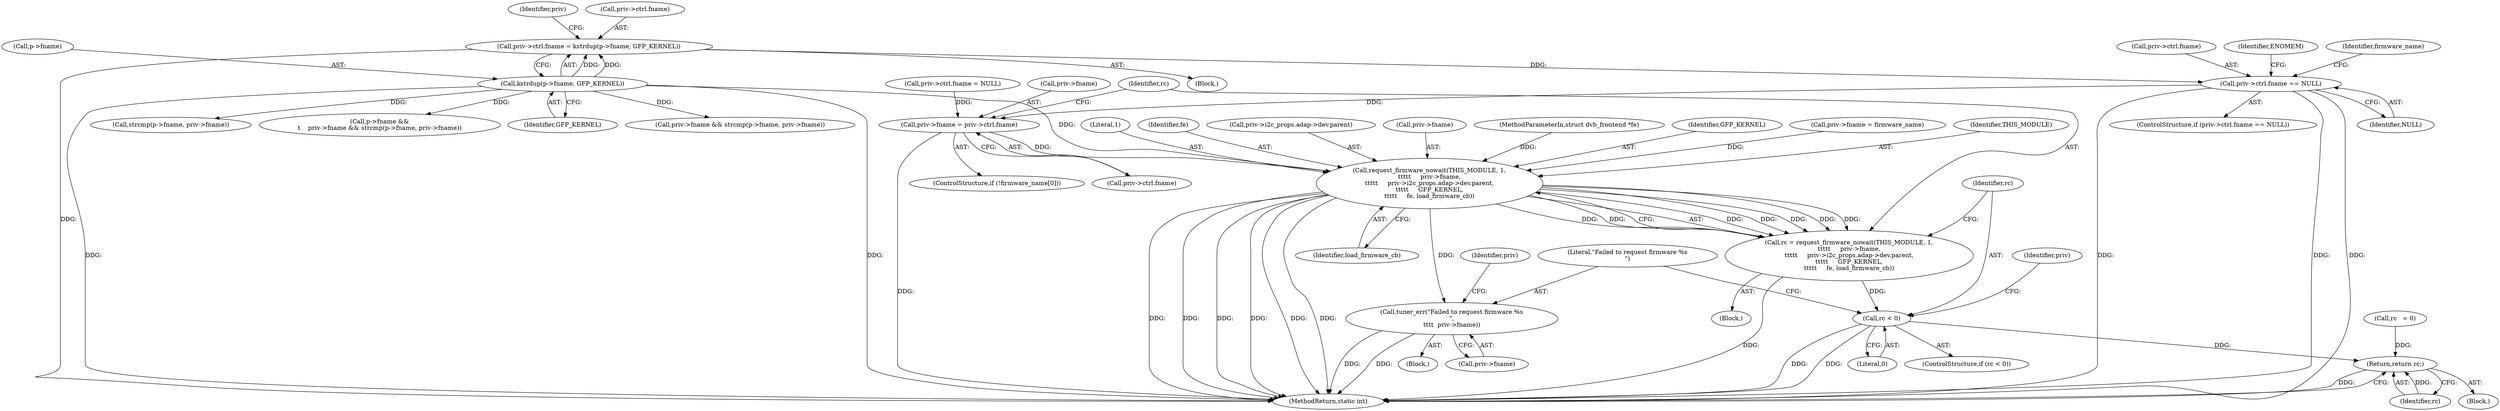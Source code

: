 digraph "0_linux_8dfbcc4351a0b6d2f2d77f367552f48ffefafe18@API" {
"1000156" [label="(Call,priv->ctrl.fname = kstrdup(p->fname, GFP_KERNEL))"];
"1000162" [label="(Call,kstrdup(p->fname, GFP_KERNEL))"];
"1000168" [label="(Call,priv->ctrl.fname == NULL)"];
"1000228" [label="(Call,priv->fname = priv->ctrl.fname)"];
"1000245" [label="(Call,request_firmware_nowait(THIS_MODULE, 1,\n\t\t\t\t\t     priv->fname,\n\t\t\t\t\t     priv->i2c_props.adap->dev.parent,\n\t\t\t\t\t     GFP_KERNEL,\n\t\t\t\t\t     fe, load_firmware_cb))"];
"1000243" [label="(Call,rc = request_firmware_nowait(THIS_MODULE, 1,\n\t\t\t\t\t     priv->fname,\n\t\t\t\t\t     priv->i2c_props.adap->dev.parent,\n\t\t\t\t\t     GFP_KERNEL,\n\t\t\t\t\t     fe, load_firmware_cb))"];
"1000264" [label="(Call,rc < 0)"];
"1000289" [label="(Return,return rc;)"];
"1000268" [label="(Call,tuner_err(\"Failed to request firmware %s\n\",\n\t\t\t\t  priv->fname))"];
"1000177" [label="(Identifier,ENOMEM)"];
"1000267" [label="(Block,)"];
"1000192" [label="(Call,strcmp(p->fname, priv->fname))"];
"1000289" [label="(Return,return rc;)"];
"1000156" [label="(Call,priv->ctrl.fname = kstrdup(p->fname, GFP_KERNEL))"];
"1000275" [label="(Identifier,priv)"];
"1000265" [label="(Identifier,rc)"];
"1000291" [label="(MethodReturn,static int)"];
"1000168" [label="(Call,priv->ctrl.fname == NULL)"];
"1000134" [label="(Call,priv->ctrl.fname = NULL)"];
"1000184" [label="(Call,p->fname &&\n\t    priv->fname && strcmp(p->fname, priv->fname))"];
"1000263" [label="(ControlStructure,if (rc < 0))"];
"1000264" [label="(Call,rc < 0)"];
"1000155" [label="(Block,)"];
"1000166" [label="(Identifier,GFP_KERNEL)"];
"1000247" [label="(Literal,1)"];
"1000182" [label="(Identifier,firmware_name)"];
"1000174" [label="(Identifier,NULL)"];
"1000261" [label="(Identifier,fe)"];
"1000251" [label="(Call,priv->i2c_props.adap->dev.parent)"];
"1000105" [label="(Block,)"];
"1000162" [label="(Call,kstrdup(p->fname, GFP_KERNEL))"];
"1000269" [label="(Literal,\"Failed to request firmware %s\n\")"];
"1000266" [label="(Literal,0)"];
"1000171" [label="(Identifier,priv)"];
"1000157" [label="(Call,priv->ctrl.fname)"];
"1000229" [label="(Call,priv->fname)"];
"1000281" [label="(Identifier,priv)"];
"1000248" [label="(Call,priv->fname)"];
"1000117" [label="(Call,rc   = 0)"];
"1000244" [label="(Identifier,rc)"];
"1000103" [label="(MethodParameterIn,struct dvb_frontend *fe)"];
"1000290" [label="(Identifier,rc)"];
"1000260" [label="(Identifier,GFP_KERNEL)"];
"1000245" [label="(Call,request_firmware_nowait(THIS_MODULE, 1,\n\t\t\t\t\t     priv->fname,\n\t\t\t\t\t     priv->i2c_props.adap->dev.parent,\n\t\t\t\t\t     GFP_KERNEL,\n\t\t\t\t\t     fe, load_firmware_cb))"];
"1000228" [label="(Call,priv->fname = priv->ctrl.fname)"];
"1000163" [label="(Call,p->fname)"];
"1000238" [label="(Call,priv->fname = firmware_name)"];
"1000223" [label="(ControlStructure,if (!firmware_name[0]))"];
"1000232" [label="(Call,priv->ctrl.fname)"];
"1000243" [label="(Call,rc = request_firmware_nowait(THIS_MODULE, 1,\n\t\t\t\t\t     priv->fname,\n\t\t\t\t\t     priv->i2c_props.adap->dev.parent,\n\t\t\t\t\t     GFP_KERNEL,\n\t\t\t\t\t     fe, load_firmware_cb))"];
"1000268" [label="(Call,tuner_err(\"Failed to request firmware %s\n\",\n\t\t\t\t  priv->fname))"];
"1000188" [label="(Call,priv->fname && strcmp(p->fname, priv->fname))"];
"1000246" [label="(Identifier,THIS_MODULE)"];
"1000222" [label="(Block,)"];
"1000167" [label="(ControlStructure,if (priv->ctrl.fname == NULL))"];
"1000270" [label="(Call,priv->fname)"];
"1000169" [label="(Call,priv->ctrl.fname)"];
"1000262" [label="(Identifier,load_firmware_cb)"];
"1000156" -> "1000155"  [label="AST: "];
"1000156" -> "1000162"  [label="CFG: "];
"1000157" -> "1000156"  [label="AST: "];
"1000162" -> "1000156"  [label="AST: "];
"1000171" -> "1000156"  [label="CFG: "];
"1000156" -> "1000291"  [label="DDG: "];
"1000162" -> "1000156"  [label="DDG: "];
"1000162" -> "1000156"  [label="DDG: "];
"1000156" -> "1000168"  [label="DDG: "];
"1000162" -> "1000166"  [label="CFG: "];
"1000163" -> "1000162"  [label="AST: "];
"1000166" -> "1000162"  [label="AST: "];
"1000162" -> "1000291"  [label="DDG: "];
"1000162" -> "1000291"  [label="DDG: "];
"1000162" -> "1000184"  [label="DDG: "];
"1000162" -> "1000188"  [label="DDG: "];
"1000162" -> "1000192"  [label="DDG: "];
"1000162" -> "1000245"  [label="DDG: "];
"1000168" -> "1000167"  [label="AST: "];
"1000168" -> "1000174"  [label="CFG: "];
"1000169" -> "1000168"  [label="AST: "];
"1000174" -> "1000168"  [label="AST: "];
"1000177" -> "1000168"  [label="CFG: "];
"1000182" -> "1000168"  [label="CFG: "];
"1000168" -> "1000291"  [label="DDG: "];
"1000168" -> "1000291"  [label="DDG: "];
"1000168" -> "1000291"  [label="DDG: "];
"1000168" -> "1000228"  [label="DDG: "];
"1000228" -> "1000223"  [label="AST: "];
"1000228" -> "1000232"  [label="CFG: "];
"1000229" -> "1000228"  [label="AST: "];
"1000232" -> "1000228"  [label="AST: "];
"1000244" -> "1000228"  [label="CFG: "];
"1000228" -> "1000291"  [label="DDG: "];
"1000134" -> "1000228"  [label="DDG: "];
"1000228" -> "1000245"  [label="DDG: "];
"1000245" -> "1000243"  [label="AST: "];
"1000245" -> "1000262"  [label="CFG: "];
"1000246" -> "1000245"  [label="AST: "];
"1000247" -> "1000245"  [label="AST: "];
"1000248" -> "1000245"  [label="AST: "];
"1000251" -> "1000245"  [label="AST: "];
"1000260" -> "1000245"  [label="AST: "];
"1000261" -> "1000245"  [label="AST: "];
"1000262" -> "1000245"  [label="AST: "];
"1000243" -> "1000245"  [label="CFG: "];
"1000245" -> "1000291"  [label="DDG: "];
"1000245" -> "1000291"  [label="DDG: "];
"1000245" -> "1000291"  [label="DDG: "];
"1000245" -> "1000291"  [label="DDG: "];
"1000245" -> "1000291"  [label="DDG: "];
"1000245" -> "1000291"  [label="DDG: "];
"1000245" -> "1000243"  [label="DDG: "];
"1000245" -> "1000243"  [label="DDG: "];
"1000245" -> "1000243"  [label="DDG: "];
"1000245" -> "1000243"  [label="DDG: "];
"1000245" -> "1000243"  [label="DDG: "];
"1000245" -> "1000243"  [label="DDG: "];
"1000245" -> "1000243"  [label="DDG: "];
"1000238" -> "1000245"  [label="DDG: "];
"1000103" -> "1000245"  [label="DDG: "];
"1000245" -> "1000268"  [label="DDG: "];
"1000243" -> "1000222"  [label="AST: "];
"1000244" -> "1000243"  [label="AST: "];
"1000265" -> "1000243"  [label="CFG: "];
"1000243" -> "1000291"  [label="DDG: "];
"1000243" -> "1000264"  [label="DDG: "];
"1000264" -> "1000263"  [label="AST: "];
"1000264" -> "1000266"  [label="CFG: "];
"1000265" -> "1000264"  [label="AST: "];
"1000266" -> "1000264"  [label="AST: "];
"1000269" -> "1000264"  [label="CFG: "];
"1000281" -> "1000264"  [label="CFG: "];
"1000264" -> "1000291"  [label="DDG: "];
"1000264" -> "1000291"  [label="DDG: "];
"1000264" -> "1000289"  [label="DDG: "];
"1000289" -> "1000105"  [label="AST: "];
"1000289" -> "1000290"  [label="CFG: "];
"1000290" -> "1000289"  [label="AST: "];
"1000291" -> "1000289"  [label="CFG: "];
"1000289" -> "1000291"  [label="DDG: "];
"1000290" -> "1000289"  [label="DDG: "];
"1000117" -> "1000289"  [label="DDG: "];
"1000268" -> "1000267"  [label="AST: "];
"1000268" -> "1000270"  [label="CFG: "];
"1000269" -> "1000268"  [label="AST: "];
"1000270" -> "1000268"  [label="AST: "];
"1000275" -> "1000268"  [label="CFG: "];
"1000268" -> "1000291"  [label="DDG: "];
"1000268" -> "1000291"  [label="DDG: "];
}
